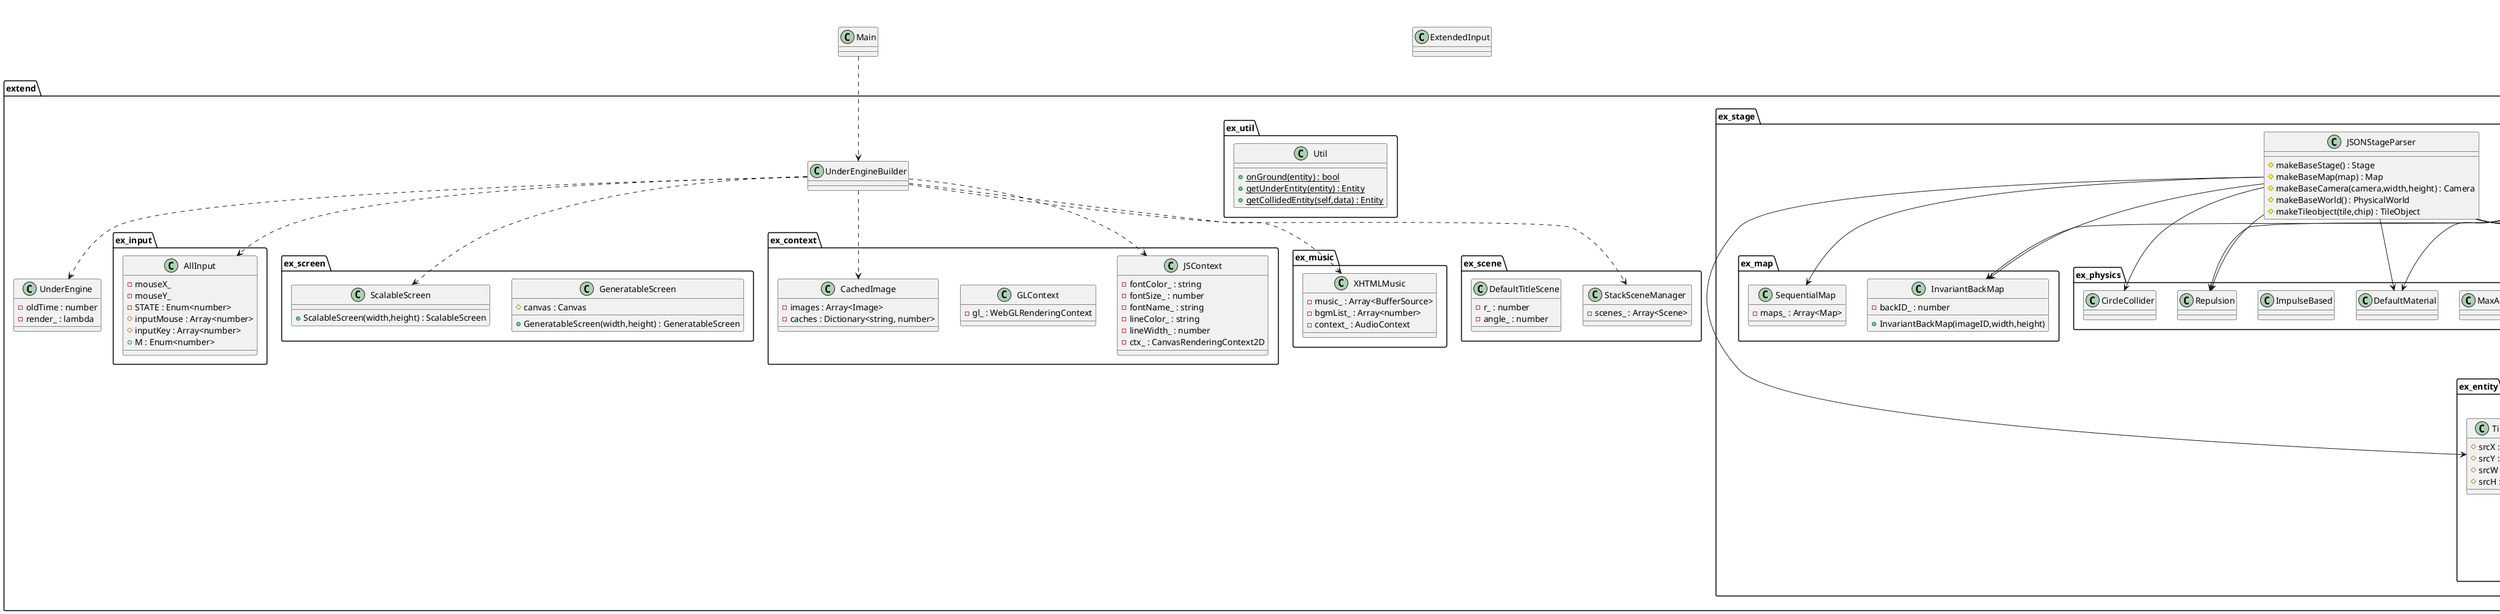 @startuml ExtendEngine

package extend {
    class UnderEngineBuilder {

    }

    class UnderEngine {
        -oldTime : number
        -render_ : lambda
    }
    package ex_input {
        class AllInput {
            -mouseX_
            -mouseY_
            -STATE : Enum<number>
            #inputMouse : Array<number>
            #inputKey : Array<number>
            +M : Enum<number>
        }
    }
    package ex_screen {
        class GeneratableScreen {
            +GeneratableScreen(width,height) : GeneratableScreen
            #canvas : Canvas
        }
        class ScalableScreen {
            +ScalableScreen(width,height) : ScalableScreen
        }
    }

    package ex_context {
        class JSContext {
            -fontColor_ : string
            -fontSize_ : number
            -fontName_ : string
            -lineColor_ : string
            -lineWidth_ : number
            -ctx_ : CanvasRenderingContext2D
        }
        class GLContext {
            -gl_ : WebGLRenderingContext
        }
        class CachedImage {
            -images : Array<Image>
            -caches : Dictionary<string, number>
        }
    }

    package ex_music {
        class XHTMLMusic {
            -music_ : Array<BufferSource>
            -bgmList_ : Array<number>
            -context_ : AudioContext
        }
    }

    package ex_scene {
        class StackSceneManager {
            -scenes_ : Array<Scene>
        }
        class DefaultTitleScene {
            -r_ : number
            -angle_ : number
        }
    }

    package ex_layer {
        class GameoverLayer {

        }
    }

    package ex_stage {
        class CSVStageParser {
            #makeBaseStage() : Stage
            #makeBaseMap(imageID,width,height) : Map
            #makeBaseCamera(width,height) : Camera
            #makeBaseWorld() : PhysicalWorld
            #makeTileobject(verticalId,horizontalId,tileWidth,tileHeight,x,y,width,height,imageID) : TileObject
        }
        class JSONStageParser {
            #makeBaseStage() : Stage
            #makeBaseMap(map) : Map
            #makeBaseCamera(camera,width,height) : Camera
            #makeBaseWorld() : PhysicalWorld
            #makeTileobject(tile,chip) : TileObject
        }
        class SplitManagementStage {
            -mutables_ : Array<MutableObject>
            -entities_ : Array<Entity>
            -player_ : Player
            -enable_ : bool
        }
        package ex_map {
            class InvariantBackMap {
                +InvariantBackMap(imageID,width,height)
                -backID_ : number
            }
            class SequentialMap {
                -maps_ : Array<Map>
            }
        }
        package camera {
            class CenterCamera {

            }
        }
        package ex_entity {
            class TileObject {
                #srcX : number
                #srcY : number
                #srcW : number
                #srcH : number
            }
            class Obstacle {

            }
            class SingleAIObject {
                #ai : Array<AI>
                #hp : number
            }
            class StateCharacter {
                #state : State
            }
            class Enemy {

            }
            class Player {
                -invincible_ : number
            }

            package ex_attack {
                abstract AttackObject {
                    #lifespan : number
                    {abstract} #judgeCollision : bool
                }
                class PunchObject {

                }
            }
        }
        package ex_physics {
            class CircleCollider
            class RectangleCollider
            class MaxAdoptBody
            class DefaultMaterial
            class ImpulseBased
            class Repulsion
            class SequentialWorld
        }
        package ex_ai {
            class PlayerAI
            class StraightAI
        }
    }

    package ex_util {
        class Util {
            {static} +onGround(entity) : bool
            {static} +getUnderEntity(entity) : Entity
            {static} +getCollidedEntity(self,data) : Entity
        }
    }
}

package main_scene {
    class TitleScene
    class GameScene
}

class ExtendedInput
class Main

Main ..> UnderEngineBuilder
UnderEngineBuilder ..> UnderEngine
UnderEngineBuilder ..> AllInput
UnderEngineBuilder ..> ScalableScreen
UnderEngineBuilder ..> JSContext
UnderEngineBuilder ..> CachedImage
UnderEngineBuilder ..> XHTMLMusic
UnderEngineBuilder ..> StackSceneManager

CSVStageParser --> SplitManagementStage
CSVStageParser --> CenterCamera
CSVStageParser --> InvariantBackMap
CSVStageParser --> SequentialWorld
CSVStageParser --> Repulsion
CSVStageParser --> TileObject
CSVStageParser --> RectangleCollider
CSVStageParser --> DefaultMaterial
JSONStageParser --> SplitManagementStage
JSONStageParser --> CenterCamera
JSONStageParser --> SequentialMap
JSONStageParser --> InvariantBackMap
JSONStageParser --> SequentialWorld
JSONStageParser --> Repulsion
JSONStageParser --> TileObject
JSONStageParser --> RectangleCollider
JSONStageParser --> CircleCollider
JSONStageParser --> RoundRectangleCollider
JSONStageParser --> DefaultMaterial

SplitManagementStage "1" *-- "1" Player

@enduml
